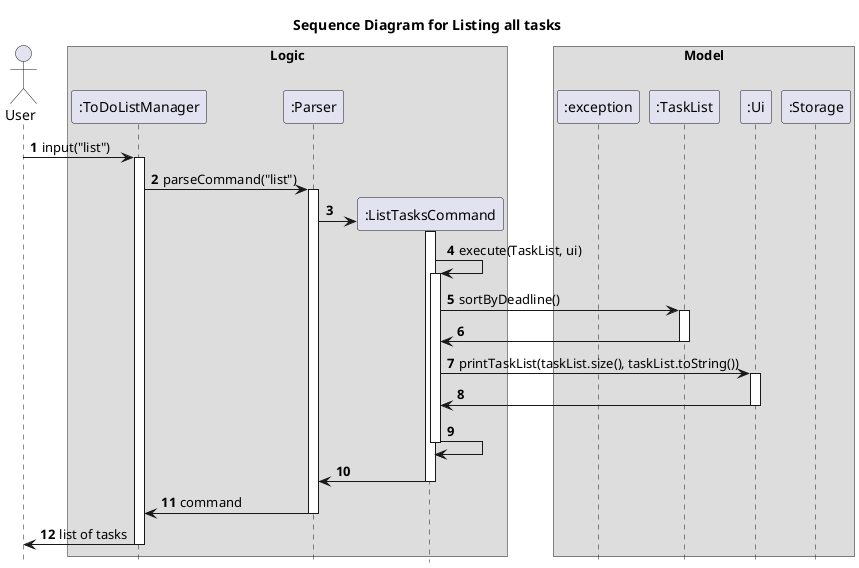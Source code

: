 @startuml
autonumber
hide footbox
title Sequence Diagram for Listing all tasks

actor User

box Logic
participant ":ToDoListManager" as ToDoListManager
participant ":Parser" as Parser
participant ":ListTasksCommand" as ListTasksCommand
end box
box Model
participant ":exception" as exception
participant ":TaskList" as TaskList
participant ":Ui" as Ui
participant ":Storage" as Storage
end box

User -> ToDoListManager: input("list")
activate ToDoListManager
ToDoListManager -> Parser : parseCommand("list")
activate Parser
create ListTasksCommand
Parser -> ListTasksCommand
activate ListTasksCommand
ListTasksCommand -> ListTasksCommand : execute(TaskList, ui)
activate ListTasksCommand
ListTasksCommand -> TaskList : sortByDeadline()
activate TaskList
TaskList -> ListTasksCommand
deactivate TaskList
ListTasksCommand -> Ui : printTaskList(taskList.size(), taskList.toString())
activate Ui
Ui -> ListTasksCommand
deactivate Ui
ListTasksCommand -> ListTasksCommand
deactivate ListTasksCommand
ListTasksCommand -> Parser
deactivate ListTasksCommand
Parser -> ToDoListManager : command
deactivate Parser
deactivate ListTasksCommand
ToDoListManager -> User : list of tasks
deactivate ToDoListManager
@enduml
